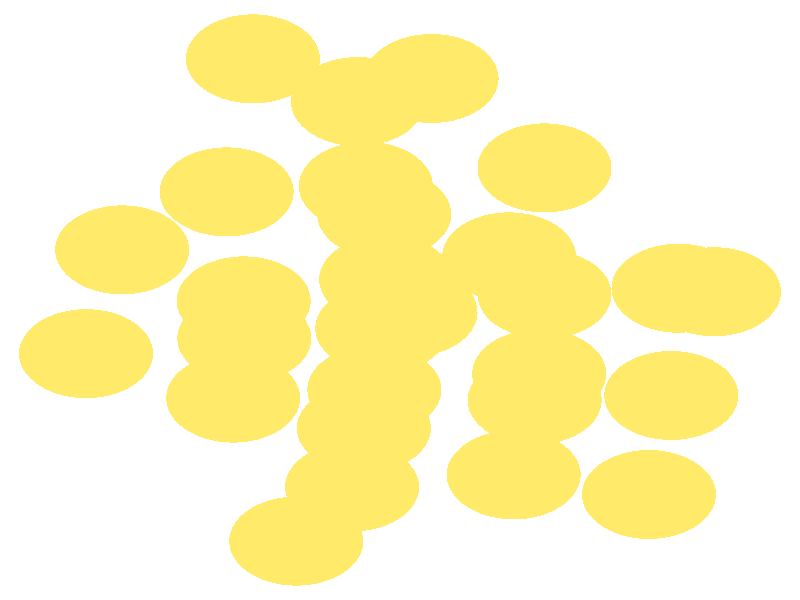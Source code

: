 #include "colors.inc"
#include "finish.inc"

global_settings {assumed_gamma 1 max_trace_level 6}
background {color White}
camera {orthographic
  right -12.18*x up 13.76*y
  direction 1.00*z
  location <0,0,50.00> look_at <0,0,0>}
light_source {<  2.00,   3.00,  40.00> color White
  area_light <0.70, 0, 0>, <0, 0.70, 0>, 3, 3
  adaptive 1 jitter}

#declare simple = finish {phong 0.7}
#declare pale = finish {ambient .5 diffuse .85 roughness .001 specular 0.200 }
#declare intermediate = finish {ambient 0.3 diffuse 0.6 specular 0.10 roughness 0.04 }
#declare vmd = finish {ambient .0 diffuse .65 phong 0.1 phong_size 40. specular 0.500 }
#declare jmol = finish {ambient .2 diffuse .6 specular 1 roughness .001 metallic}
#declare ase2 = finish {ambient 0.05 brilliance 3 diffuse 0.6 metallic specular 0.70 roughness 0.04 reflection 0.15}
#declare ase3 = finish {ambient .15 brilliance 2 diffuse .6 metallic specular 1. roughness .001 reflection .0}
#declare glass = finish {ambient .05 diffuse .3 specular 1. roughness .001}
#declare Rcell = 0.050;
#declare Rbond = 0.100;

#macro atom(LOC, R, COL, FIN)
  sphere{LOC, R texture{pigment{COL} finish{FIN}}}
#end
#macro constrain(LOC, R, COL, FIN)
union{torus{R, Rcell rotate 45*z texture{pigment{COL} finish{FIN}}}
      torus{R, Rcell rotate -45*z texture{pigment{COL} finish{FIN}}}
      translate LOC}
#end

atom(<  0.48,   5.08,   0.00>, 1.02, rgb <1.00, 0.82, 0.14>, ase3) // #0 
atom(< -4.23,   1.15,  -0.70>, 1.02, rgb <1.00, 0.82, 0.14>, ase3) // #1 
atom(< -2.24,   5.53,  -0.45>, 1.02, rgb <1.00, 0.82, 0.14>, ase3) // #2 
atom(< -1.58,  -5.53,  -0.60>, 1.02, rgb <1.00, 0.82, 0.14>, ase3) // #3 
atom(<  2.05,  -2.30,  -0.22>, 1.02, rgb <1.00, 0.82, 0.14>, ase3) // #4 
atom(<  4.78,   0.19,  -0.60>, 1.02, rgb <1.00, 0.82, 0.14>, ase3) // #5 
atom(< -2.54,  -2.25,  -3.22>, 1.02, rgb <1.00, 0.82, 0.14>, ase3) // #6 
atom(< -0.55,  -2.94,  -0.99>, 1.02, rgb <1.00, 0.82, 0.14>, ase3) // #7 
atom(< -2.37,  -0.88,  -0.76>, 1.02, rgb <1.00, 0.82, 0.14>, ase3) // #8 
atom(<  0.16,  -0.28,  -0.02>, 1.02, rgb <1.00, 0.82, 0.14>, ase3) // #9 
atom(< -0.27,  -0.65,  -2.76>, 1.02, rgb <1.00, 0.82, 0.14>, ase3) // #10 
atom(<  2.20,   0.13,  -1.73>, 1.02, rgb <1.00, 0.82, 0.14>, ase3) // #11 
atom(< -0.24,   1.97,  -1.58>, 1.02, rgb <1.00, 0.82, 0.14>, ase3) // #12 
atom(<  2.20,   3.03,  -2.54>, 1.02, rgb <1.00, 0.82, 0.14>, ase3) // #13 
atom(< -4.78,  -1.23,  -2.05>, 1.02, rgb <1.00, 0.82, 0.14>, ase3) // #14 
atom(< -2.38,  -0.02,  -4.89>, 1.02, rgb <1.00, 0.82, 0.14>, ase3) // #15 
atom(< -2.64,   2.48,  -2.89>, 1.02, rgb <1.00, 0.82, 0.14>, ase3) // #16 
atom(< -0.52,   2.61,  -4.66>, 1.02, rgb <1.00, 0.82, 0.14>, ase3) // #17 
atom(< -0.64,   4.55,  -2.58>, 1.02, rgb <1.00, 0.82, 0.14>, ase3) // #18 
atom(<  1.73,  -4.01,  -2.26>, 1.02, rgb <1.00, 0.82, 0.14>, ase3) // #19 
atom(<  3.79,  -4.46,  -0.42>, 1.02, rgb <1.00, 0.82, 0.14>, ase3) // #20 
atom(<  4.13,  -2.19,  -1.99>, 1.02, rgb <1.00, 0.82, 0.14>, ase3) // #21 
atom(< -0.73,  -4.29,  -3.47>, 1.02, rgb <1.00, 0.82, 0.14>, ase3) // #22 
atom(< -0.39,  -2.06,  -5.12>, 1.02, rgb <1.00, 0.82, 0.14>, ase3) // #23 
atom(<  2.12,  -1.69,  -3.87>, 1.02, rgb <1.00, 0.82, 0.14>, ase3) // #24 
atom(<  1.66,   0.99,  -4.32>, 1.02, rgb <1.00, 0.82, 0.14>, ase3) // #25 
atom(<  4.24,   0.27,  -3.32>, 1.02, rgb <1.00, 0.82, 0.14>, ase3) // #26 
atom(< -0.21,   0.47,  -6.55>, 1.02, rgb <1.00, 0.82, 0.14>, ase3) // #27 
